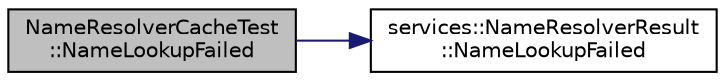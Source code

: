 digraph "NameResolverCacheTest::NameLookupFailed"
{
 // INTERACTIVE_SVG=YES
  edge [fontname="Helvetica",fontsize="10",labelfontname="Helvetica",labelfontsize="10"];
  node [fontname="Helvetica",fontsize="10",shape=record];
  rankdir="LR";
  Node37 [label="NameResolverCacheTest\l::NameLookupFailed",height=0.2,width=0.4,color="black", fillcolor="grey75", style="filled", fontcolor="black"];
  Node37 -> Node38 [color="midnightblue",fontsize="10",style="solid",fontname="Helvetica"];
  Node38 [label="services::NameResolverResult\l::NameLookupFailed",height=0.2,width=0.4,color="black", fillcolor="white", style="filled",URL="$df/d75/classservices_1_1_name_resolver_result.html#a5c20cd74e9b4728feaae9f05e48e12c3"];
}
